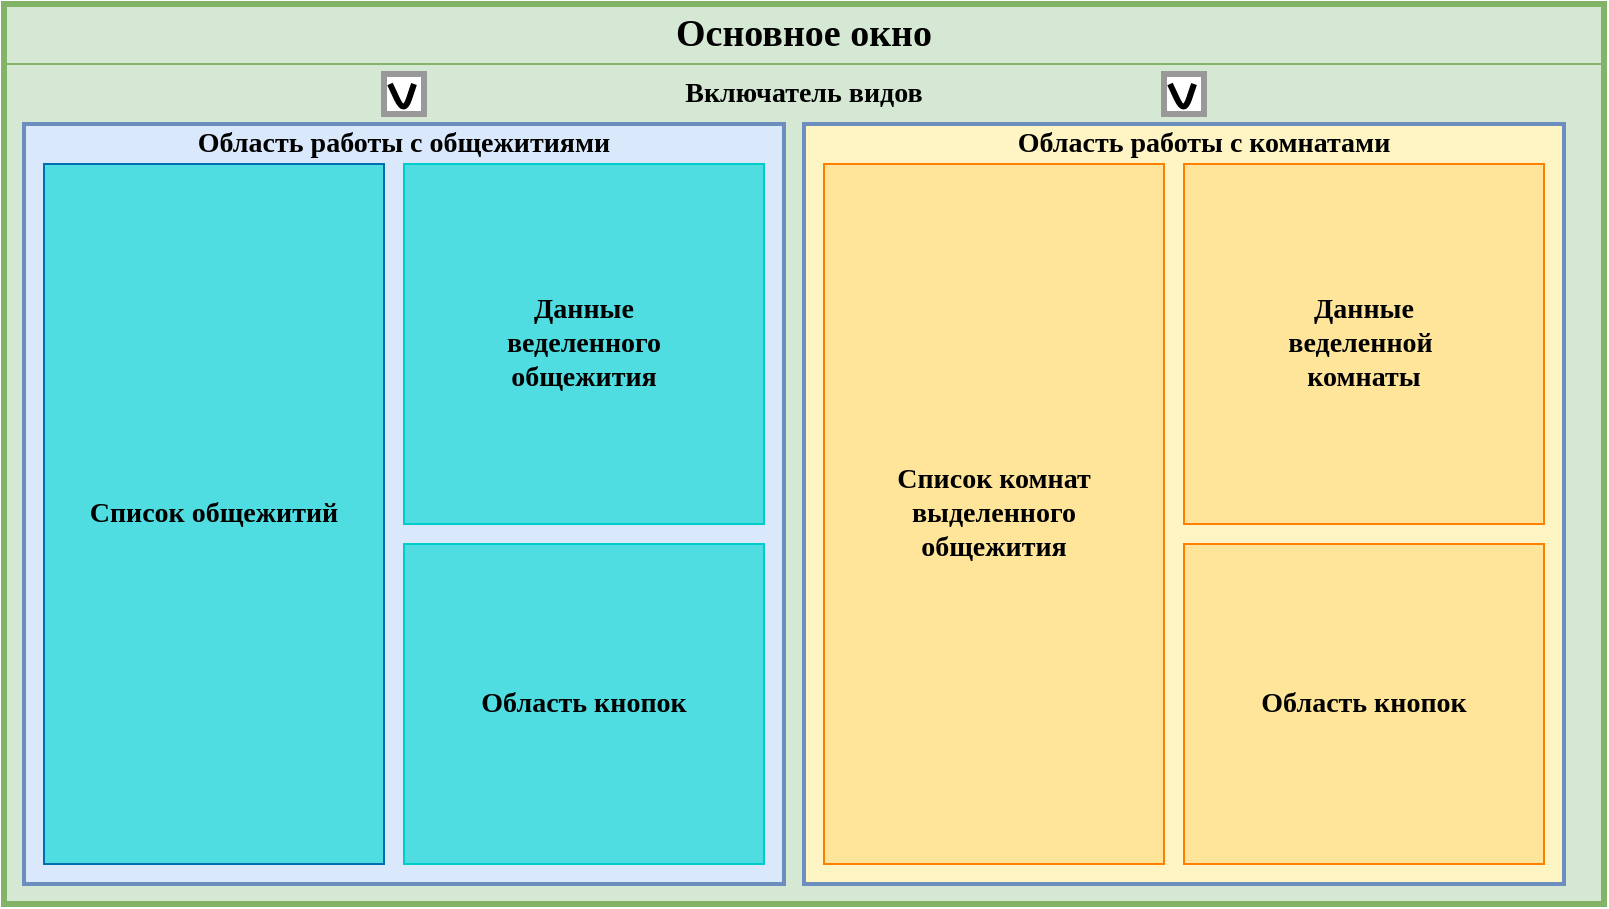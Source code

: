 <mxfile version="12.4.2" type="device" pages="1"><diagram id="MgY2sMHl4HAQN0kCKWzD" name="Page-1"><mxGraphModel dx="1086" dy="816" grid="1" gridSize="10" guides="1" tooltips="1" connect="1" arrows="1" fold="1" page="1" pageScale="1" pageWidth="827" pageHeight="1169" math="0" shadow="0"><root><mxCell id="0"/><mxCell id="1" parent="0"/><mxCell id="vhLb2z8pa9k2qL_rccFA-3" value="" style="rounded=0;whiteSpace=wrap;html=1;strokeWidth=3;strokeColor=#82b366;fillColor=#d5e8d4;" vertex="1" parent="1"><mxGeometry x="20" y="20" width="800" height="450" as="geometry"/></mxCell><mxCell id="vhLb2z8pa9k2qL_rccFA-4" value="Основное окно" style="rounded=0;whiteSpace=wrap;html=1;fillColor=none;strokeColor=#82B366;fontStyle=1;fontSize=19;fontFamily=Verdana;" vertex="1" parent="1"><mxGeometry x="20" y="20" width="800" height="30" as="geometry"/></mxCell><mxCell id="vhLb2z8pa9k2qL_rccFA-5" value="Включатель видов" style="rounded=0;whiteSpace=wrap;html=1;fillColor=none;strokeColor=none;fontFamily=Verdana;fontStyle=1;fontSize=14;" vertex="1" parent="1"><mxGeometry x="20" y="50" width="800" height="30" as="geometry"/></mxCell><mxCell id="vhLb2z8pa9k2qL_rccFA-6" value="" style="whiteSpace=wrap;html=1;aspect=fixed;fillColor=#dae8fc;strokeColor=#6c8ebf;strokeWidth=2;" vertex="1" parent="1"><mxGeometry x="30" y="80" width="380" height="380" as="geometry"/></mxCell><mxCell id="vhLb2z8pa9k2qL_rccFA-9" value="Область работы с общежитиями" style="rounded=0;whiteSpace=wrap;html=1;strokeColor=none;strokeWidth=1;fillColor=none;fontFamily=Verdana;fontStyle=1;fontSize=14;" vertex="1" parent="1"><mxGeometry x="30" y="80" width="380" height="20" as="geometry"/></mxCell><mxCell id="vhLb2z8pa9k2qL_rccFA-12" value="Данные &lt;br&gt;веделенного &lt;br style=&quot;font-size: 14px&quot;&gt;общежития" style="rounded=0;whiteSpace=wrap;html=1;strokeColor=#00CCCC;strokeWidth=1;fillColor=#4FDDE2;fontFamily=Verdana;fontStyle=1;fontSize=14;" vertex="1" parent="1"><mxGeometry x="220" y="100" width="180" height="180" as="geometry"/></mxCell><mxCell id="vhLb2z8pa9k2qL_rccFA-13" value="Область кнопок" style="rounded=0;whiteSpace=wrap;html=1;strokeColor=#00CCCC;strokeWidth=1;fillColor=#4FDDE2;fontFamily=Verdana;fontStyle=1;fontSize=14;" vertex="1" parent="1"><mxGeometry x="220" y="290" width="180" height="160" as="geometry"/></mxCell><mxCell id="vhLb2z8pa9k2qL_rccFA-11" value="Список общежитий" style="rounded=0;whiteSpace=wrap;html=1;strokeColor=#006EAF;strokeWidth=1;fillColor=#4FDDE2;fontColor=#000000;fontFamily=Verdana;fontStyle=1;fontSize=14;" vertex="1" parent="1"><mxGeometry x="40" y="100" width="170" height="350" as="geometry"/></mxCell><mxCell id="vhLb2z8pa9k2qL_rccFA-18" value="" style="whiteSpace=wrap;html=1;aspect=fixed;fillColor=#FFF4C3;strokeColor=#6c8ebf;strokeWidth=2;" vertex="1" parent="1"><mxGeometry x="420" y="80" width="380" height="380" as="geometry"/></mxCell><mxCell id="vhLb2z8pa9k2qL_rccFA-14" value="Список комнат&lt;br style=&quot;font-size: 14px;&quot;&gt;выделенного&lt;br style=&quot;font-size: 14px;&quot;&gt;общежития" style="rounded=0;whiteSpace=wrap;html=1;strokeColor=#FF8000;strokeWidth=1;fillColor=#FFE599;fontFamily=Verdana;fontStyle=1;fontSize=14;" vertex="1" parent="1"><mxGeometry x="430" y="100" width="170" height="350" as="geometry"/></mxCell><mxCell id="vhLb2z8pa9k2qL_rccFA-15" value="Данные &lt;br&gt;веделенной&amp;nbsp;&lt;br style=&quot;font-size: 14px&quot;&gt;комнаты" style="rounded=0;whiteSpace=wrap;html=1;strokeColor=#FF8000;strokeWidth=1;fillColor=#FFE599;fontFamily=Verdana;fontStyle=1;fontSize=14;" vertex="1" parent="1"><mxGeometry x="610" y="100" width="180" height="180" as="geometry"/></mxCell><mxCell id="vhLb2z8pa9k2qL_rccFA-16" value="Область кнопок" style="rounded=0;whiteSpace=wrap;html=1;strokeColor=#FF8000;strokeWidth=1;fillColor=#FFE599;fontFamily=Verdana;fontStyle=1;fontSize=14;" vertex="1" parent="1"><mxGeometry x="610" y="290" width="180" height="160" as="geometry"/></mxCell><mxCell id="vhLb2z8pa9k2qL_rccFA-10" value="Область работы с комнатами" style="rounded=0;whiteSpace=wrap;html=1;strokeColor=none;strokeWidth=1;fillColor=none;fontFamily=Verdana;fontSize=14;fontStyle=1" vertex="1" parent="1"><mxGeometry x="420" y="80" width="400" height="20" as="geometry"/></mxCell><mxCell id="vhLb2z8pa9k2qL_rccFA-22" value="" style="group" vertex="1" connectable="0" parent="1"><mxGeometry x="210" y="55" width="20" height="20" as="geometry"/></mxCell><mxCell id="vhLb2z8pa9k2qL_rccFA-23" value="" style="whiteSpace=wrap;html=1;aspect=fixed;strokeColor=#999999;strokeWidth=3;fillColor=#ffffff;fontFamily=Verdana;fontSize=14;fontColor=#000000;" vertex="1" parent="vhLb2z8pa9k2qL_rccFA-22"><mxGeometry width="20" height="20" as="geometry"/></mxCell><mxCell id="vhLb2z8pa9k2qL_rccFA-24" value="" style="endArrow=none;html=1;fontFamily=Verdana;fontSize=14;fontColor=#000000;strokeWidth=3;jumpSize=0;startSize=0;endSize=0;" edge="1" parent="vhLb2z8pa9k2qL_rccFA-22"><mxGeometry width="50" height="50" relative="1" as="geometry"><mxPoint x="3" y="5" as="sourcePoint"/><mxPoint x="15" y="5" as="targetPoint"/><Array as="points"><mxPoint x="10" y="20"/></Array></mxGeometry></mxCell><mxCell id="vhLb2z8pa9k2qL_rccFA-25" value="" style="group" vertex="1" connectable="0" parent="1"><mxGeometry x="600" y="55" width="20" height="20" as="geometry"/></mxCell><mxCell id="vhLb2z8pa9k2qL_rccFA-26" value="" style="whiteSpace=wrap;html=1;aspect=fixed;strokeColor=#999999;strokeWidth=3;fillColor=#ffffff;fontFamily=Verdana;fontSize=14;fontColor=#000000;" vertex="1" parent="vhLb2z8pa9k2qL_rccFA-25"><mxGeometry width="20" height="20" as="geometry"/></mxCell><mxCell id="vhLb2z8pa9k2qL_rccFA-27" value="" style="endArrow=none;html=1;fontFamily=Verdana;fontSize=14;fontColor=#000000;strokeWidth=3;jumpSize=0;startSize=0;endSize=0;" edge="1" parent="vhLb2z8pa9k2qL_rccFA-25"><mxGeometry width="50" height="50" relative="1" as="geometry"><mxPoint x="3" y="5" as="sourcePoint"/><mxPoint x="15" y="5" as="targetPoint"/><Array as="points"><mxPoint x="10" y="20"/></Array></mxGeometry></mxCell></root></mxGraphModel></diagram></mxfile>